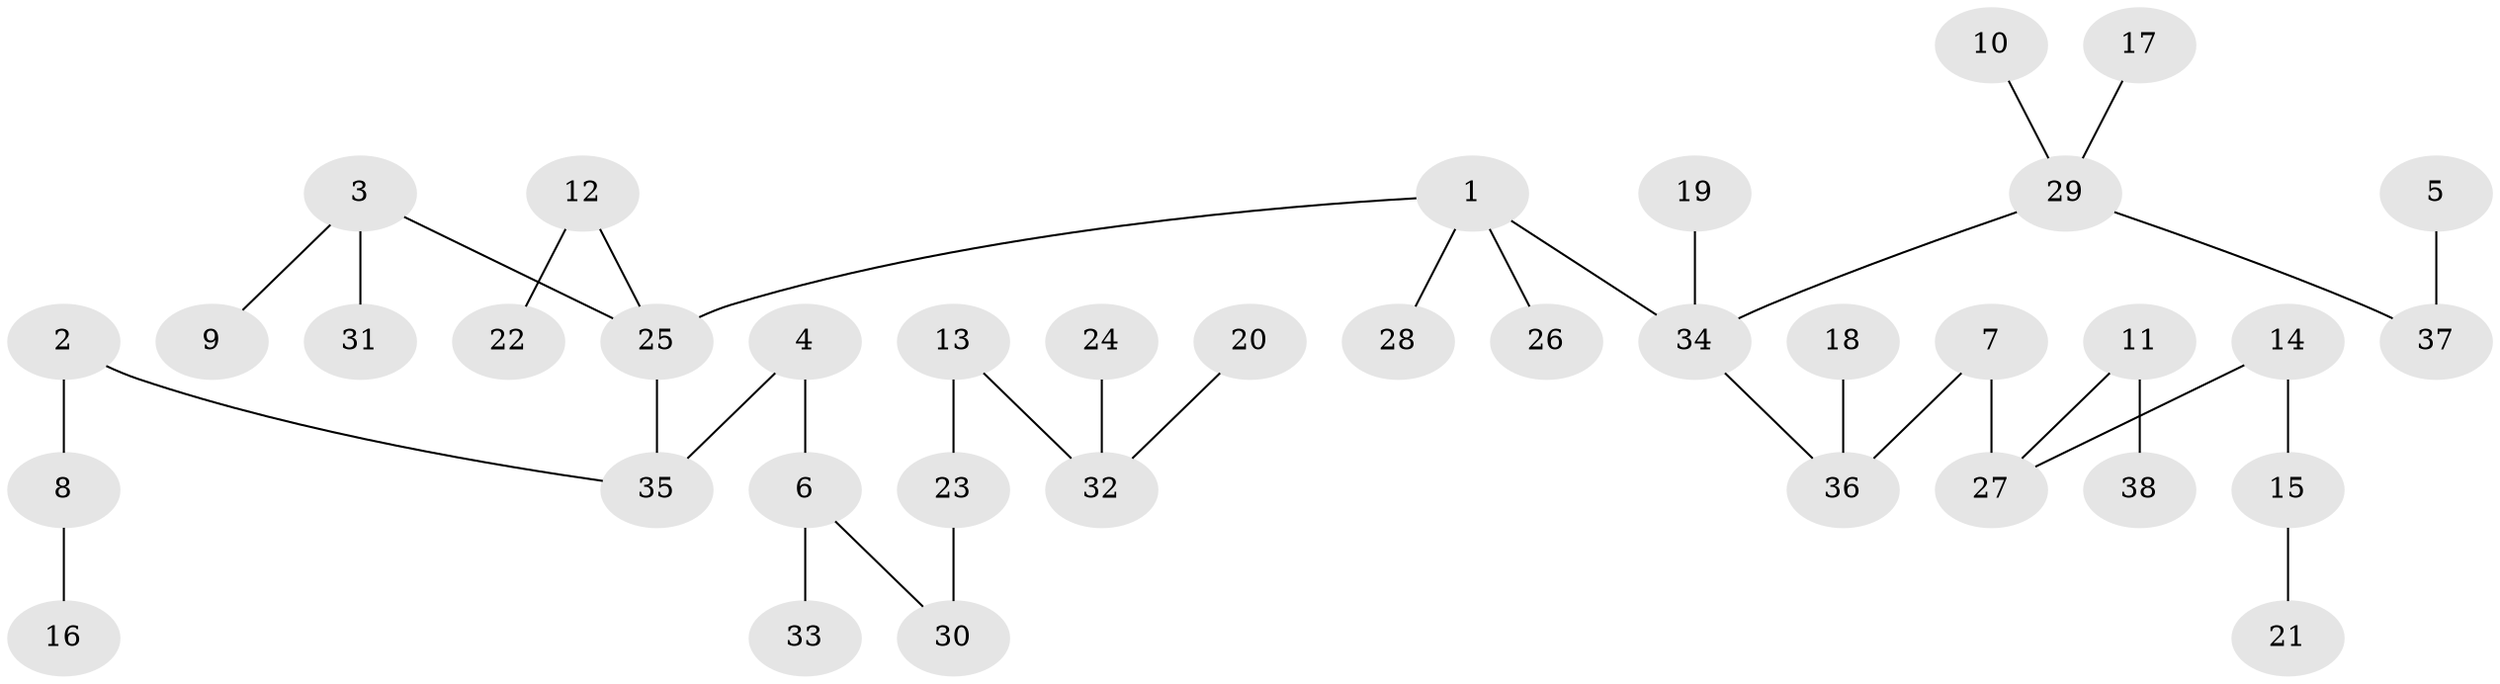 // original degree distribution, {6: 0.039473684210526314, 4: 0.06578947368421052, 5: 0.013157894736842105, 2: 0.3157894736842105, 1: 0.4605263157894737, 3: 0.10526315789473684}
// Generated by graph-tools (version 1.1) at 2025/02/03/09/25 03:02:31]
// undirected, 38 vertices, 37 edges
graph export_dot {
graph [start="1"]
  node [color=gray90,style=filled];
  1;
  2;
  3;
  4;
  5;
  6;
  7;
  8;
  9;
  10;
  11;
  12;
  13;
  14;
  15;
  16;
  17;
  18;
  19;
  20;
  21;
  22;
  23;
  24;
  25;
  26;
  27;
  28;
  29;
  30;
  31;
  32;
  33;
  34;
  35;
  36;
  37;
  38;
  1 -- 25 [weight=1.0];
  1 -- 26 [weight=1.0];
  1 -- 28 [weight=1.0];
  1 -- 34 [weight=1.0];
  2 -- 8 [weight=1.0];
  2 -- 35 [weight=1.0];
  3 -- 9 [weight=1.0];
  3 -- 25 [weight=1.0];
  3 -- 31 [weight=1.0];
  4 -- 6 [weight=1.0];
  4 -- 35 [weight=1.0];
  5 -- 37 [weight=1.0];
  6 -- 30 [weight=1.0];
  6 -- 33 [weight=1.0];
  7 -- 27 [weight=1.0];
  7 -- 36 [weight=1.0];
  8 -- 16 [weight=1.0];
  10 -- 29 [weight=1.0];
  11 -- 27 [weight=1.0];
  11 -- 38 [weight=1.0];
  12 -- 22 [weight=1.0];
  12 -- 25 [weight=1.0];
  13 -- 23 [weight=1.0];
  13 -- 32 [weight=1.0];
  14 -- 15 [weight=1.0];
  14 -- 27 [weight=1.0];
  15 -- 21 [weight=1.0];
  17 -- 29 [weight=1.0];
  18 -- 36 [weight=1.0];
  19 -- 34 [weight=1.0];
  20 -- 32 [weight=1.0];
  23 -- 30 [weight=1.0];
  24 -- 32 [weight=1.0];
  25 -- 35 [weight=1.0];
  29 -- 34 [weight=1.0];
  29 -- 37 [weight=1.0];
  34 -- 36 [weight=1.0];
}
